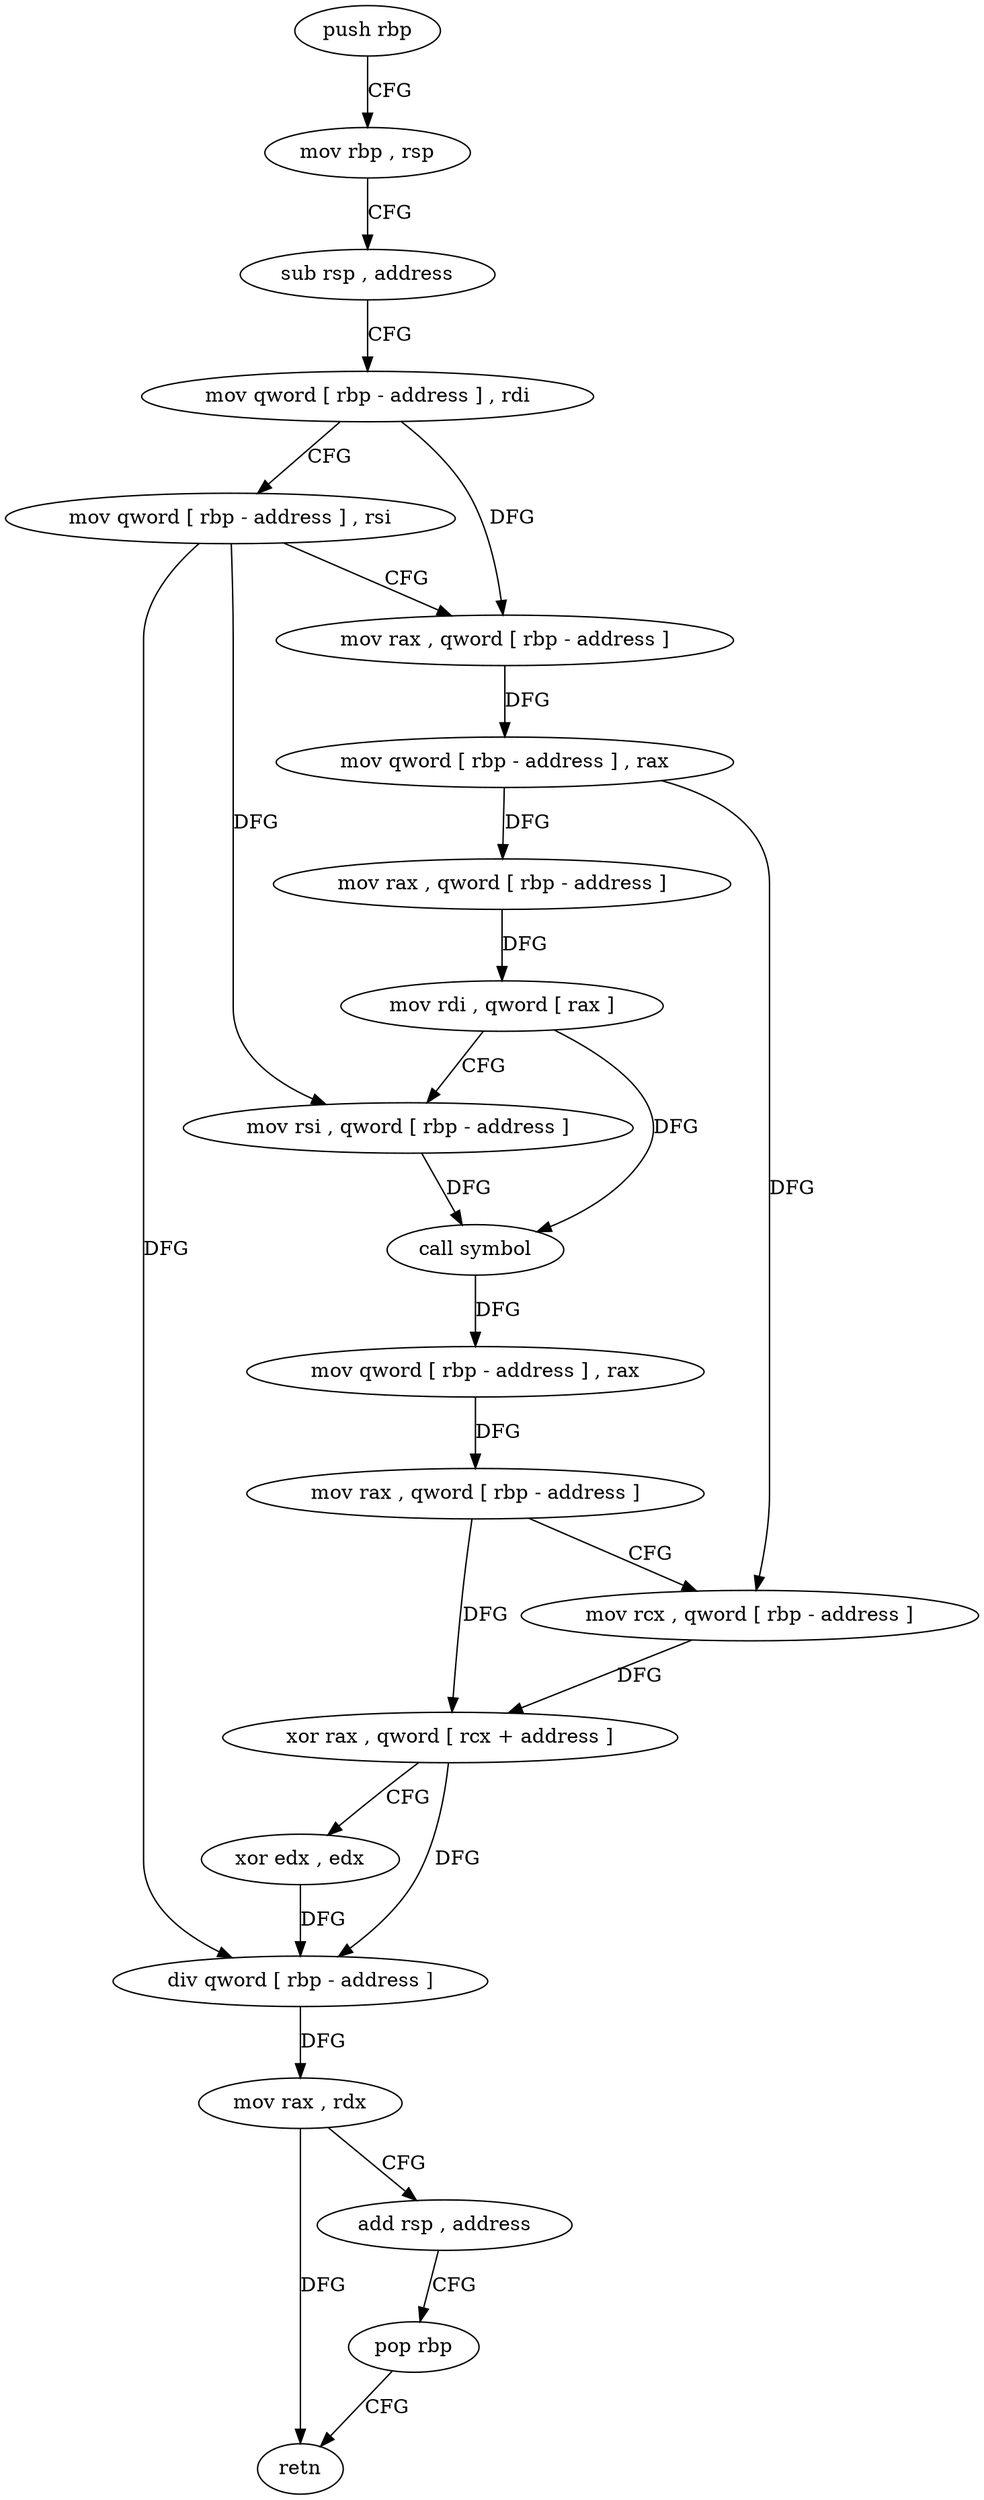 digraph "func" {
"4272816" [label = "push rbp" ]
"4272817" [label = "mov rbp , rsp" ]
"4272820" [label = "sub rsp , address" ]
"4272824" [label = "mov qword [ rbp - address ] , rdi" ]
"4272828" [label = "mov qword [ rbp - address ] , rsi" ]
"4272832" [label = "mov rax , qword [ rbp - address ]" ]
"4272836" [label = "mov qword [ rbp - address ] , rax" ]
"4272840" [label = "mov rax , qword [ rbp - address ]" ]
"4272844" [label = "mov rdi , qword [ rax ]" ]
"4272847" [label = "mov rsi , qword [ rbp - address ]" ]
"4272851" [label = "call symbol" ]
"4272856" [label = "mov qword [ rbp - address ] , rax" ]
"4272860" [label = "mov rax , qword [ rbp - address ]" ]
"4272864" [label = "mov rcx , qword [ rbp - address ]" ]
"4272868" [label = "xor rax , qword [ rcx + address ]" ]
"4272872" [label = "xor edx , edx" ]
"4272874" [label = "div qword [ rbp - address ]" ]
"4272878" [label = "mov rax , rdx" ]
"4272881" [label = "add rsp , address" ]
"4272885" [label = "pop rbp" ]
"4272886" [label = "retn" ]
"4272816" -> "4272817" [ label = "CFG" ]
"4272817" -> "4272820" [ label = "CFG" ]
"4272820" -> "4272824" [ label = "CFG" ]
"4272824" -> "4272828" [ label = "CFG" ]
"4272824" -> "4272832" [ label = "DFG" ]
"4272828" -> "4272832" [ label = "CFG" ]
"4272828" -> "4272847" [ label = "DFG" ]
"4272828" -> "4272874" [ label = "DFG" ]
"4272832" -> "4272836" [ label = "DFG" ]
"4272836" -> "4272840" [ label = "DFG" ]
"4272836" -> "4272864" [ label = "DFG" ]
"4272840" -> "4272844" [ label = "DFG" ]
"4272844" -> "4272847" [ label = "CFG" ]
"4272844" -> "4272851" [ label = "DFG" ]
"4272847" -> "4272851" [ label = "DFG" ]
"4272851" -> "4272856" [ label = "DFG" ]
"4272856" -> "4272860" [ label = "DFG" ]
"4272860" -> "4272864" [ label = "CFG" ]
"4272860" -> "4272868" [ label = "DFG" ]
"4272864" -> "4272868" [ label = "DFG" ]
"4272868" -> "4272872" [ label = "CFG" ]
"4272868" -> "4272874" [ label = "DFG" ]
"4272872" -> "4272874" [ label = "DFG" ]
"4272874" -> "4272878" [ label = "DFG" ]
"4272878" -> "4272881" [ label = "CFG" ]
"4272878" -> "4272886" [ label = "DFG" ]
"4272881" -> "4272885" [ label = "CFG" ]
"4272885" -> "4272886" [ label = "CFG" ]
}
